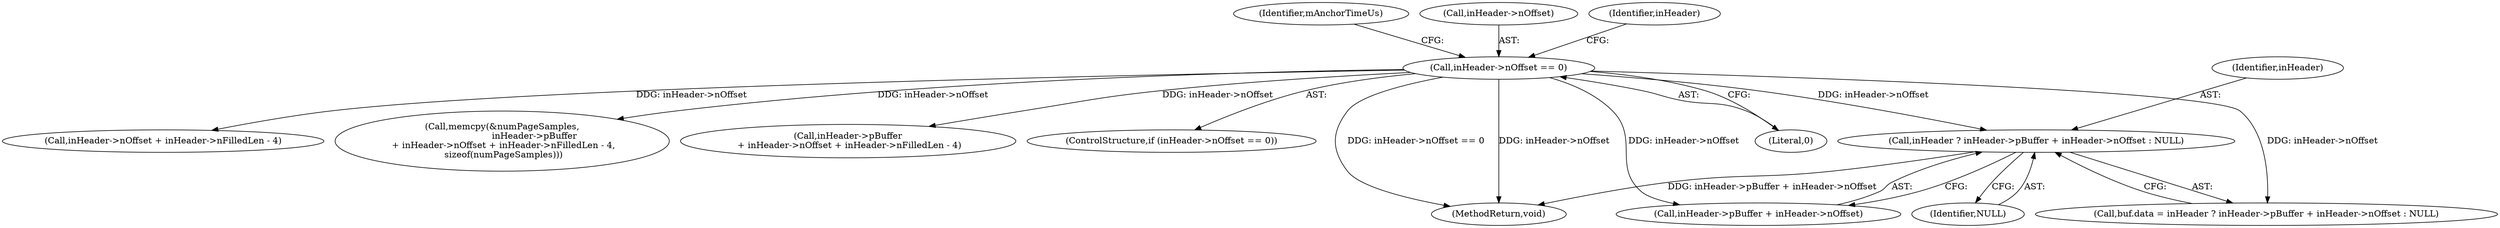 digraph "0_Android_4e32001e4196f39ddd0b86686ae0231c8f5ed944_0@pointer" {
"1000373" [label="(Call,inHeader ? inHeader->pBuffer + inHeader->nOffset : NULL)"];
"1000340" [label="(Call,inHeader->nOffset == 0)"];
"1000373" [label="(Call,inHeader ? inHeader->pBuffer + inHeader->nOffset : NULL)"];
"1000347" [label="(Identifier,mAnchorTimeUs)"];
"1000341" [label="(Call,inHeader->nOffset)"];
"1000340" [label="(Call,inHeader->nOffset == 0)"];
"1000328" [label="(Call,inHeader->nOffset + inHeader->nFilledLen - 4)"];
"1000321" [label="(Call,memcpy(&numPageSamples,\n                       inHeader->pBuffer\n + inHeader->nOffset + inHeader->nFilledLen - 4,\n sizeof(numPageSamples)))"];
"1000356" [label="(Identifier,inHeader)"];
"1000324" [label="(Call,inHeader->pBuffer\n + inHeader->nOffset + inHeader->nFilledLen - 4)"];
"1000339" [label="(ControlStructure,if (inHeader->nOffset == 0))"];
"1000630" [label="(MethodReturn,void)"];
"1000369" [label="(Call,buf.data = inHeader ? inHeader->pBuffer + inHeader->nOffset : NULL)"];
"1000375" [label="(Call,inHeader->pBuffer + inHeader->nOffset)"];
"1000382" [label="(Identifier,NULL)"];
"1000344" [label="(Literal,0)"];
"1000374" [label="(Identifier,inHeader)"];
"1000373" -> "1000369"  [label="AST: "];
"1000373" -> "1000375"  [label="CFG: "];
"1000373" -> "1000382"  [label="CFG: "];
"1000374" -> "1000373"  [label="AST: "];
"1000375" -> "1000373"  [label="AST: "];
"1000382" -> "1000373"  [label="AST: "];
"1000369" -> "1000373"  [label="CFG: "];
"1000373" -> "1000630"  [label="DDG: inHeader->pBuffer + inHeader->nOffset"];
"1000340" -> "1000373"  [label="DDG: inHeader->nOffset"];
"1000340" -> "1000339"  [label="AST: "];
"1000340" -> "1000344"  [label="CFG: "];
"1000341" -> "1000340"  [label="AST: "];
"1000344" -> "1000340"  [label="AST: "];
"1000347" -> "1000340"  [label="CFG: "];
"1000356" -> "1000340"  [label="CFG: "];
"1000340" -> "1000630"  [label="DDG: inHeader->nOffset == 0"];
"1000340" -> "1000630"  [label="DDG: inHeader->nOffset"];
"1000340" -> "1000321"  [label="DDG: inHeader->nOffset"];
"1000340" -> "1000324"  [label="DDG: inHeader->nOffset"];
"1000340" -> "1000328"  [label="DDG: inHeader->nOffset"];
"1000340" -> "1000369"  [label="DDG: inHeader->nOffset"];
"1000340" -> "1000375"  [label="DDG: inHeader->nOffset"];
}
